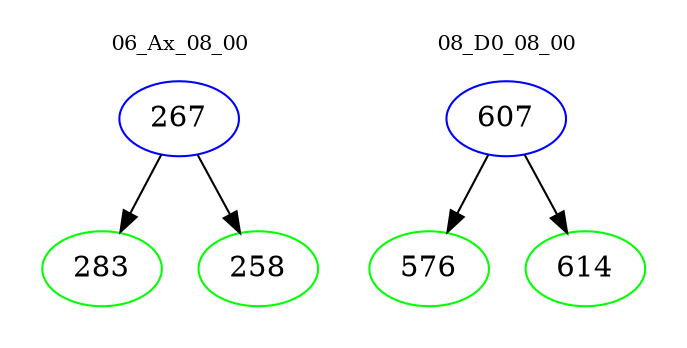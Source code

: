 digraph{
subgraph cluster_0 {
color = white
label = "06_Ax_08_00";
fontsize=10;
T0_267 [label="267", color="blue"]
T0_267 -> T0_283 [color="black"]
T0_283 [label="283", color="green"]
T0_267 -> T0_258 [color="black"]
T0_258 [label="258", color="green"]
}
subgraph cluster_1 {
color = white
label = "08_D0_08_00";
fontsize=10;
T1_607 [label="607", color="blue"]
T1_607 -> T1_576 [color="black"]
T1_576 [label="576", color="green"]
T1_607 -> T1_614 [color="black"]
T1_614 [label="614", color="green"]
}
}
